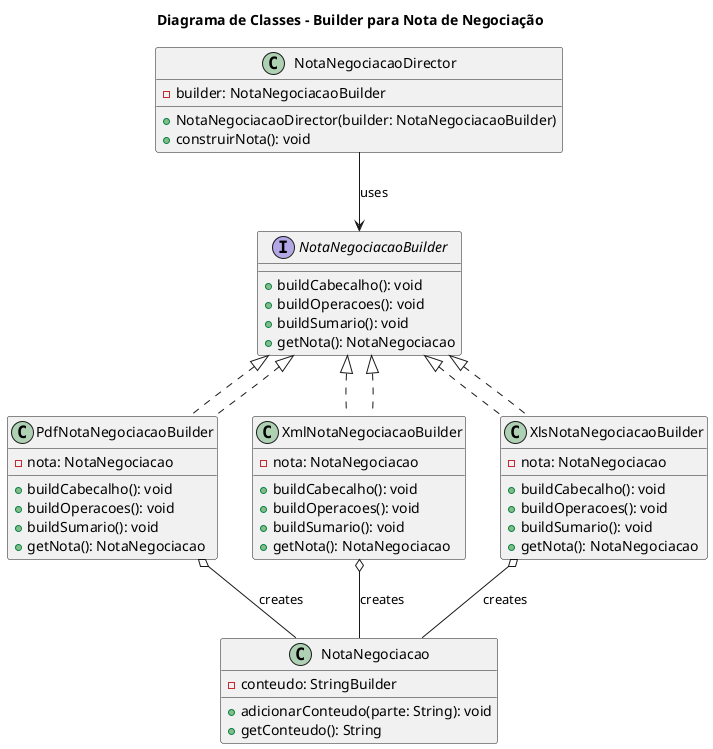 @startuml uml
skinparam style strict

title Diagrama de Classes - Builder para Nota de Negociação

interface NotaNegociacaoBuilder {
  + buildCabecalho(): void
  + buildOperacoes(): void
  + buildSumario(): void
  + getNota(): NotaNegociacao
}

class PdfNotaNegociacaoBuilder implements NotaNegociacaoBuilder {
  - nota: NotaNegociacao
  + buildCabecalho(): void
  + buildOperacoes(): void
  + buildSumario(): void
  + getNota(): NotaNegociacao
}

class XmlNotaNegociacaoBuilder implements NotaNegociacaoBuilder {
  - nota: NotaNegociacao
  + buildCabecalho(): void
  + buildOperacoes(): void
  + buildSumario(): void
  + getNota(): NotaNegociacao
}

class XlsNotaNegociacaoBuilder implements NotaNegociacaoBuilder {
  - nota: NotaNegociacao
  + buildCabecalho(): void
  + buildOperacoes(): void
  + buildSumario(): void
  + getNota(): NotaNegociacao
}

class NotaNegociacao {
  - conteudo: StringBuilder
  + adicionarConteudo(parte: String): void
  + getConteudo(): String
}

class NotaNegociacaoDirector {
  - builder: NotaNegociacaoBuilder
  + NotaNegociacaoDirector(builder: NotaNegociacaoBuilder)
  + construirNota(): void
}

NotaNegociacaoDirector --> NotaNegociacaoBuilder : uses
NotaNegociacaoBuilder <|.. PdfNotaNegociacaoBuilder
NotaNegociacaoBuilder <|.. XmlNotaNegociacaoBuilder
NotaNegociacaoBuilder <|.. XlsNotaNegociacaoBuilder
PdfNotaNegociacaoBuilder o-- NotaNegociacao : creates
XmlNotaNegociacaoBuilder o-- NotaNegociacao : creates
XlsNotaNegociacaoBuilder o-- NotaNegociacao : creates

@enduml
